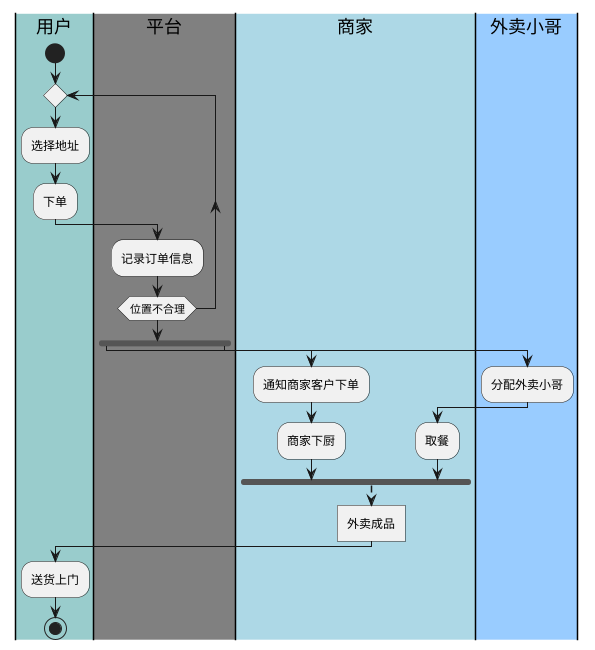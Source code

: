 @startuml

|#99CCCC|用户|

start

repeat
    :选择地址;
    :下单;

|#808080|平台|
    :记录订单信息;
    repeat while (位置不合理);
    fork

|#lightblue|商家|
    :通知商家客户下单;
    :商家下厨;
|#99CCFF|外卖小哥|
    fork again
    :分配外卖小哥;

|#lightblue|商家|
    :取餐;

    end fork
    -[dashed]->
    :外卖成品]
|#99CCCC|用户|

    :送货上门;
    stop;
@enduml